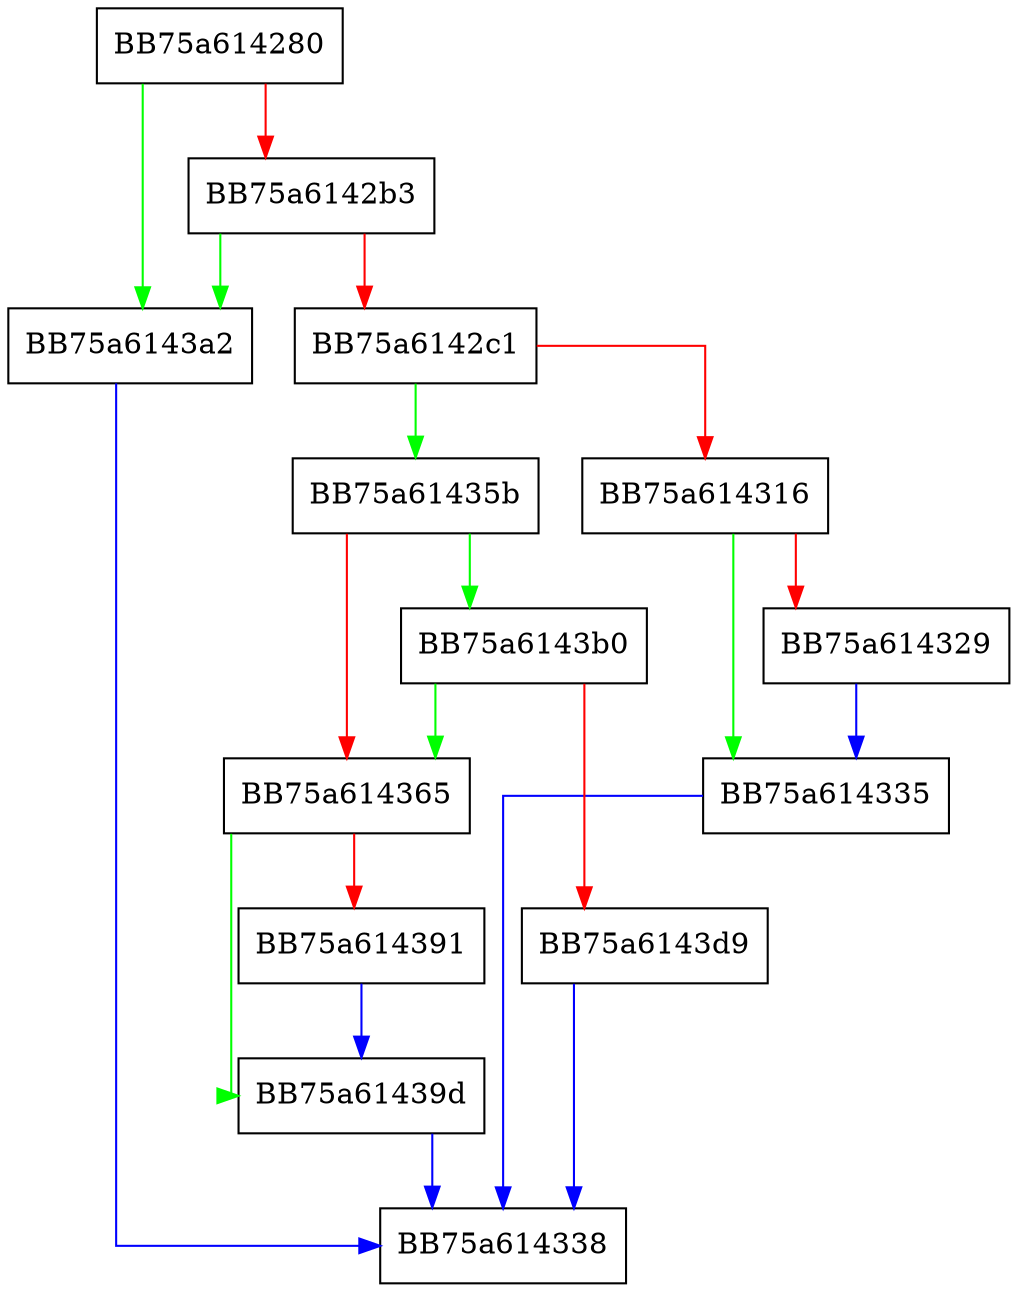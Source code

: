 digraph NTDLL_DLL_NtSetEventWorker {
  node [shape="box"];
  graph [splines=ortho];
  BB75a614280 -> BB75a6143a2 [color="green"];
  BB75a614280 -> BB75a6142b3 [color="red"];
  BB75a6142b3 -> BB75a6143a2 [color="green"];
  BB75a6142b3 -> BB75a6142c1 [color="red"];
  BB75a6142c1 -> BB75a61435b [color="green"];
  BB75a6142c1 -> BB75a614316 [color="red"];
  BB75a614316 -> BB75a614335 [color="green"];
  BB75a614316 -> BB75a614329 [color="red"];
  BB75a614329 -> BB75a614335 [color="blue"];
  BB75a614335 -> BB75a614338 [color="blue"];
  BB75a61435b -> BB75a6143b0 [color="green"];
  BB75a61435b -> BB75a614365 [color="red"];
  BB75a614365 -> BB75a61439d [color="green"];
  BB75a614365 -> BB75a614391 [color="red"];
  BB75a614391 -> BB75a61439d [color="blue"];
  BB75a61439d -> BB75a614338 [color="blue"];
  BB75a6143a2 -> BB75a614338 [color="blue"];
  BB75a6143b0 -> BB75a614365 [color="green"];
  BB75a6143b0 -> BB75a6143d9 [color="red"];
  BB75a6143d9 -> BB75a614338 [color="blue"];
}